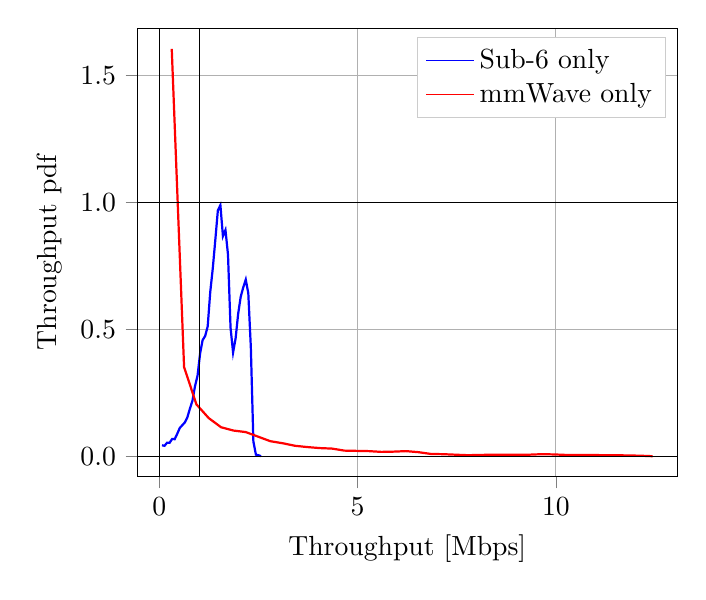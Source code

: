 % This file was created by matplotlib2tikz v0.6.18.
\begin{tikzpicture}

\begin{axis}[
legend cell align={left},
legend entries={{Sub-6 only},{mmWave only}},
legend style={draw=white!80.0!black},
tick align=outside,
tick pos=left,
x grid style={white!69.02!black},
xlabel={Throughput [Mbps]},
xmajorgrids,
xmin=-0.554, xmax=13.057,
xtick={-5,0,5,10,15},
xticklabels={$-5$,$0$,$5$,$10$,$15$},
y grid style={white!69.02!black},
ylabel={Throughput pdf},
ymajorgrids,
ymin=-0.079, ymax=1.685,
ytick={-0.5,0,0.5,1,1.5,2},
yticklabels={$-0.5$,$0.0$,$0.5$,$1.0$,$1.5$,$2.0$}
]
\addlegendimage{no markers, blue}
\addlegendimage{no markers, red}
\addplot [thick, blue]
table [row sep=\\]{%
0.065	0.044 \\
0.129	0.042 \\
0.193	0.054 \\
0.257	0.054 \\
0.321	0.069 \\
0.385	0.068 \\
0.449	0.089 \\
0.513	0.112 \\
0.577	0.123 \\
0.641	0.134 \\
0.705	0.154 \\
0.769	0.188 \\
0.833	0.219 \\
0.897	0.276 \\
0.962	0.318 \\
1.026	0.405 \\
1.09	0.458 \\
1.154	0.474 \\
1.218	0.512 \\
1.282	0.647 \\
1.346	0.74 \\
1.41	0.852 \\
1.474	0.968 \\
1.538	0.989 \\
1.602	0.867 \\
1.666	0.891 \\
1.73	0.794 \\
1.794	0.507 \\
1.858	0.409 \\
1.922	0.465 \\
1.986	0.561 \\
2.05	0.628 \\
2.114	0.665 \\
2.178	0.696 \\
2.242	0.642 \\
2.306	0.429 \\
2.37	0.059 \\
2.434	0.007 \\
2.498	0.005 \\
2.562	0.001 \\
};
\addplot [thick, red]
table [row sep=\\]{%
0.311	1.604 \\
0.622	0.352 \\
0.933	0.205 \\
1.244	0.151 \\
1.555	0.115 \\
1.866	0.102 \\
2.177	0.096 \\
2.488	0.078 \\
2.799	0.06 \\
3.11	0.052 \\
3.421	0.042 \\
3.731	0.037 \\
4.042	0.033 \\
4.353	0.031 \\
4.664	0.023 \\
4.975	0.022 \\
5.286	0.021 \\
5.597	0.018 \\
5.908	0.019 \\
6.219	0.021 \\
6.53	0.017 \\
6.841	0.01 \\
7.152	0.009 \\
7.463	0.007 \\
7.774	0.005 \\
8.085	0.006 \\
8.396	0.007 \\
8.707	0.007 \\
9.018	0.007 \\
9.329	0.007 \\
9.64	0.009 \\
9.951	0.008 \\
10.262	0.006 \\
10.573	0.006 \\
10.883	0.006 \\
11.194	0.005 \\
11.505	0.005 \\
11.816	0.004 \\
12.127	0.003 \\
12.438	0.001 \\
};
\path [draw=black, fill opacity=0] (axis cs:0,-0.079)
--(axis cs:0,1.685);

\path [draw=black, fill opacity=0] (axis cs:1,-0.079)
--(axis cs:1,1.685);

\path [draw=black, fill opacity=0] (axis cs:-0.554,0)
--(axis cs:13.057,0);

\path [draw=black, fill opacity=0] (axis cs:-0.554,1)
--(axis cs:13.057,1);

\end{axis}

\end{tikzpicture}